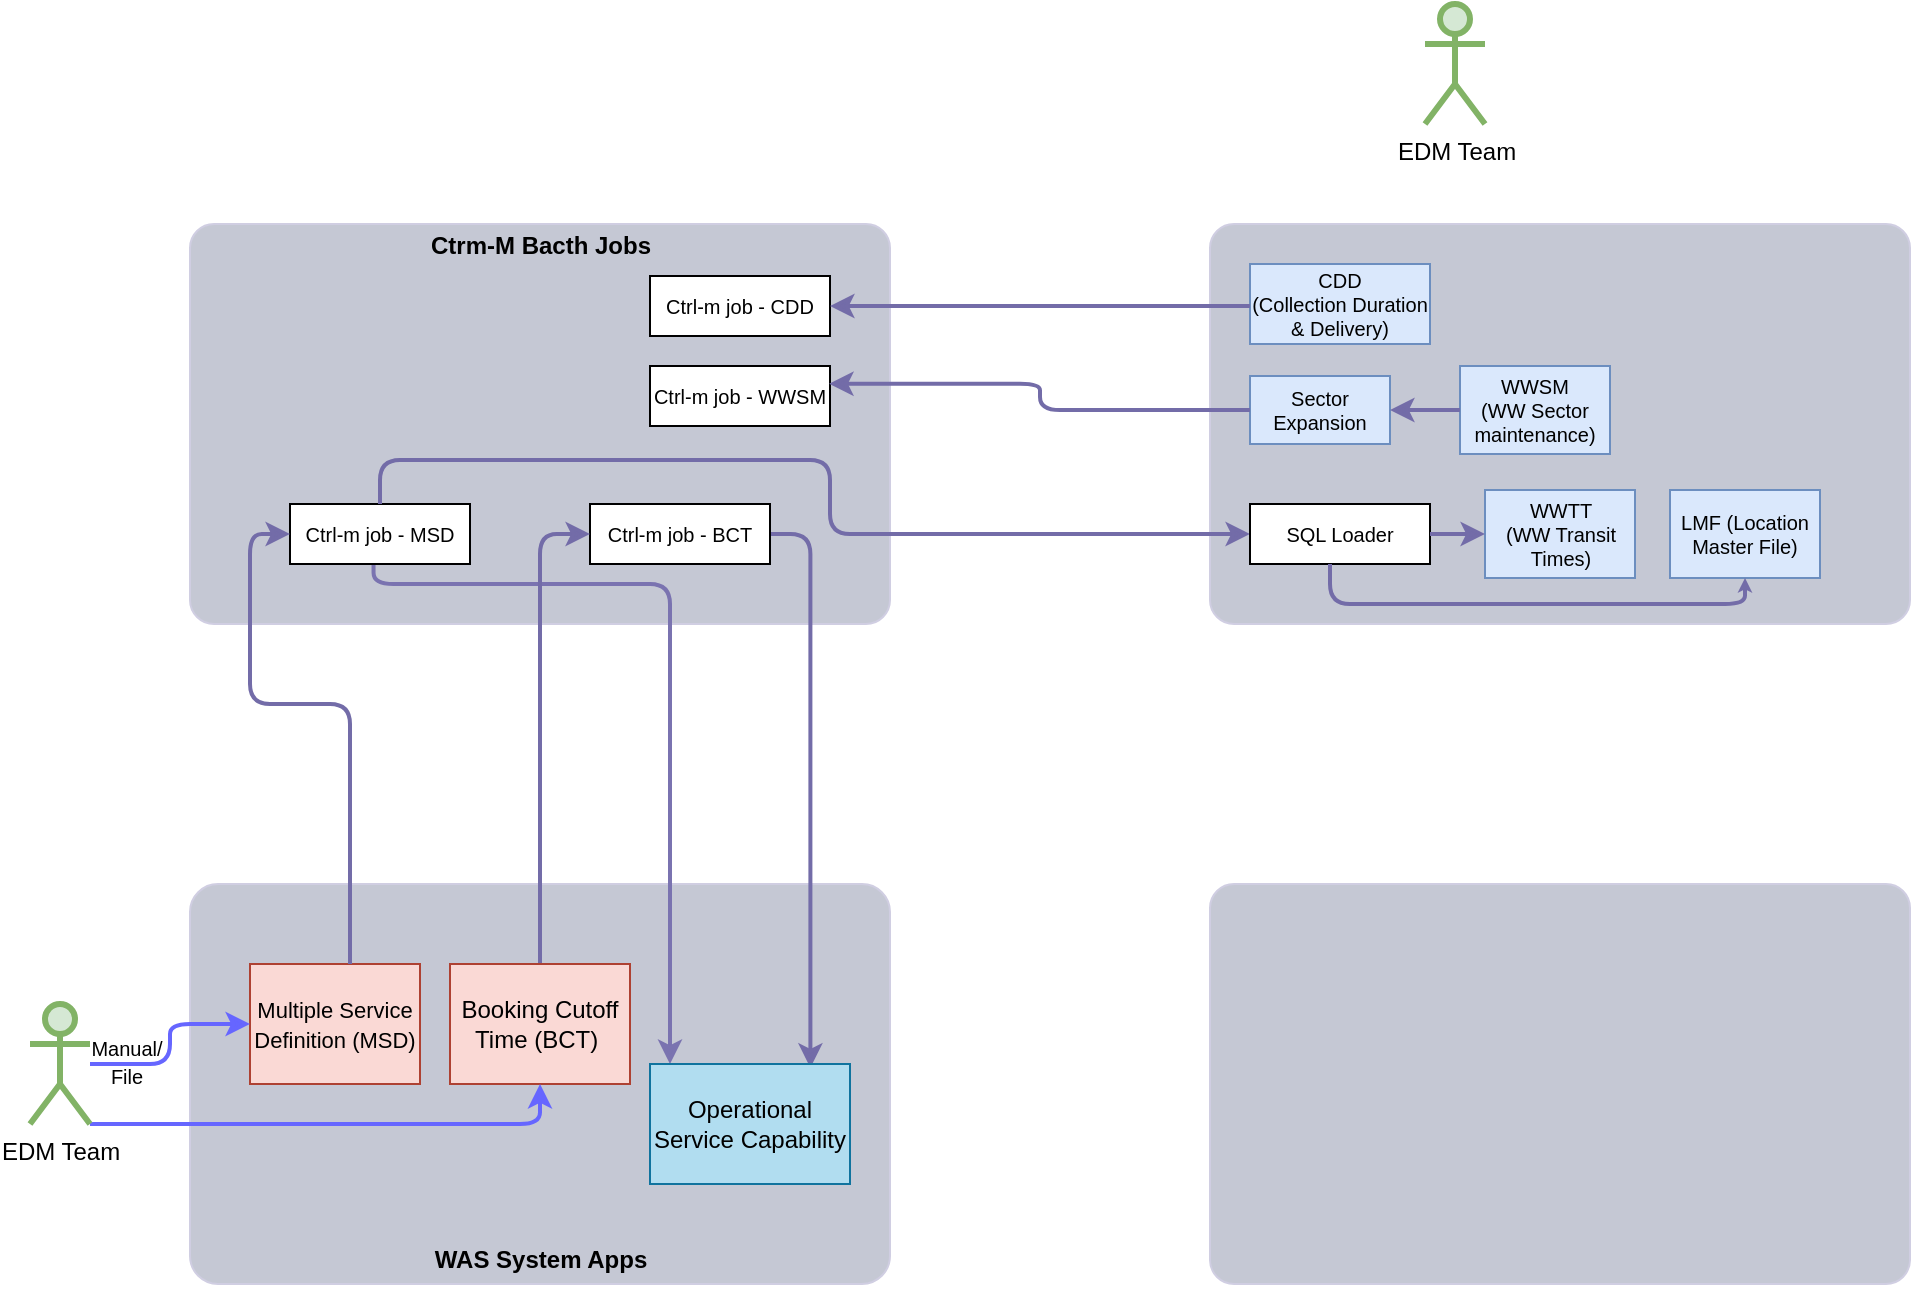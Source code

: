 <mxfile version="21.3.8" type="github">
  <diagram name="Page-1" id="8ngTOurLQr-HlDjsHh3x">
    <mxGraphModel dx="1134" dy="1577" grid="1" gridSize="10" guides="1" tooltips="1" connect="1" arrows="1" fold="1" page="1" pageScale="1" pageWidth="1100" pageHeight="850" math="0" shadow="0">
      <root>
        <mxCell id="0" />
        <mxCell id="1" parent="0" />
        <mxCell id="jGGKa2ZzWb8gB2acPjcM-6" value="" style="rounded=1;whiteSpace=wrap;html=1;labelBackgroundColor=none;fillColor=#C5C8D4;strokeColor=#D0CEE2;fontColor=#1A1A1A;arcSize=6;" parent="1" vertex="1">
          <mxGeometry x="140" y="-710" width="350" height="200" as="geometry" />
        </mxCell>
        <mxCell id="jGGKa2ZzWb8gB2acPjcM-9" value="" style="rounded=1;whiteSpace=wrap;html=1;labelBackgroundColor=none;fillColor=#C5C8D4;strokeColor=#D0CEE2;fontColor=#1A1A1A;arcSize=6;" parent="1" vertex="1">
          <mxGeometry x="650" y="-710" width="350" height="200" as="geometry" />
        </mxCell>
        <mxCell id="jGGKa2ZzWb8gB2acPjcM-10" value="" style="rounded=1;whiteSpace=wrap;html=1;labelBackgroundColor=none;fillColor=#C5C8D4;strokeColor=#D0CEE2;fontColor=#1A1A1A;arcSize=7;" parent="1" vertex="1">
          <mxGeometry x="140" y="-380" width="350" height="200" as="geometry" />
        </mxCell>
        <mxCell id="jGGKa2ZzWb8gB2acPjcM-11" value="" style="rounded=1;whiteSpace=wrap;html=1;labelBackgroundColor=none;fillColor=#C5C8D4;strokeColor=#D0CEE2;fontColor=#1A1A1A;arcSize=6;" parent="1" vertex="1">
          <mxGeometry x="650" y="-380" width="350" height="200" as="geometry" />
        </mxCell>
        <mxCell id="jGGKa2ZzWb8gB2acPjcM-24" value="&lt;font style=&quot;font-size: 10px;&quot;&gt;Ctrl-m job - CDD&lt;/font&gt;" style="rounded=0;whiteSpace=wrap;html=1;" parent="1" vertex="1">
          <mxGeometry x="370" y="-684" width="90" height="30" as="geometry" />
        </mxCell>
        <mxCell id="jGGKa2ZzWb8gB2acPjcM-25" value="&lt;font style=&quot;font-size: 10px;&quot;&gt;Ctrl-m job - WWSM&lt;br&gt;&lt;/font&gt;" style="rounded=0;whiteSpace=wrap;html=1;" parent="1" vertex="1">
          <mxGeometry x="370" y="-639" width="90" height="30" as="geometry" />
        </mxCell>
        <mxCell id="jGGKa2ZzWb8gB2acPjcM-35" style="edgeStyle=orthogonalEdgeStyle;rounded=1;orthogonalLoop=1;jettySize=auto;html=1;entryX=0.802;entryY=0.031;entryDx=0;entryDy=0;entryPerimeter=0;strokeColor=#736CA8;fontColor=#1A1A1A;jumpStyle=arc;strokeWidth=2;exitX=1;exitY=0.5;exitDx=0;exitDy=0;targetPerimeterSpacing=-10;" parent="1" source="jGGKa2ZzWb8gB2acPjcM-26" target="jGGKa2ZzWb8gB2acPjcM-36" edge="1">
          <mxGeometry relative="1" as="geometry" />
        </mxCell>
        <mxCell id="jGGKa2ZzWb8gB2acPjcM-26" value="&lt;font style=&quot;font-size: 10px;&quot;&gt;Ctrl-m job - BCT&lt;/font&gt;" style="rounded=0;whiteSpace=wrap;html=1;" parent="1" vertex="1">
          <mxGeometry x="340" y="-570" width="90" height="30" as="geometry" />
        </mxCell>
        <mxCell id="LQU1aDDO8fh2zxj8B42R-3" style="edgeStyle=orthogonalEdgeStyle;rounded=1;orthogonalLoop=1;jettySize=auto;html=1;strokeColor=#7a73b0;exitX=0.464;exitY=0.965;exitDx=0;exitDy=0;exitPerimeter=0;strokeWidth=2;targetPerimeterSpacing=0;jumpSize=6;" parent="1" source="jGGKa2ZzWb8gB2acPjcM-27" target="jGGKa2ZzWb8gB2acPjcM-36" edge="1">
          <mxGeometry relative="1" as="geometry">
            <Array as="points">
              <mxPoint x="232" y="-530" />
              <mxPoint x="380" y="-530" />
            </Array>
          </mxGeometry>
        </mxCell>
        <mxCell id="jGGKa2ZzWb8gB2acPjcM-27" value="&lt;font style=&quot;font-size: 10px;&quot;&gt;Ctrl-m job - MSD&lt;/font&gt;" style="rounded=0;whiteSpace=wrap;html=1;" parent="1" vertex="1">
          <mxGeometry x="190" y="-570" width="90" height="30" as="geometry" />
        </mxCell>
        <mxCell id="jGGKa2ZzWb8gB2acPjcM-28" value="&lt;font style=&quot;font-size: 11px;&quot;&gt;Multiple Service Definition&amp;nbsp;(MSD)&lt;/font&gt;" style="rounded=0;whiteSpace=wrap;html=1;strokeColor=#ae4132;fillColor=#fad9d5;" parent="1" vertex="1">
          <mxGeometry x="170" y="-340" width="85" height="60" as="geometry" />
        </mxCell>
        <mxCell id="jGGKa2ZzWb8gB2acPjcM-30" style="edgeStyle=orthogonalEdgeStyle;rounded=1;orthogonalLoop=1;jettySize=auto;html=1;strokeColor=#736CA8;fontColor=#1A1A1A;entryX=0;entryY=0.5;entryDx=0;entryDy=0;strokeWidth=2;targetPerimeterSpacing=-10;" parent="1" source="jGGKa2ZzWb8gB2acPjcM-29" target="jGGKa2ZzWb8gB2acPjcM-26" edge="1">
          <mxGeometry relative="1" as="geometry">
            <mxPoint x="390" y="-570" as="targetPoint" />
            <Array as="points">
              <mxPoint x="315" y="-555" />
            </Array>
          </mxGeometry>
        </mxCell>
        <mxCell id="jGGKa2ZzWb8gB2acPjcM-29" value="Booking Cutoff Time (BCT)&amp;nbsp;" style="rounded=0;whiteSpace=wrap;html=1;strokeColor=#ae4132;fillColor=#fad9d5;" parent="1" vertex="1">
          <mxGeometry x="270" y="-340" width="90" height="60" as="geometry" />
        </mxCell>
        <mxCell id="jGGKa2ZzWb8gB2acPjcM-36" value="Operational Service Capability" style="rounded=0;whiteSpace=wrap;html=1;strokeColor=#10739e;fillColor=#b1ddf0;" parent="1" vertex="1">
          <mxGeometry x="370" y="-290" width="100" height="60" as="geometry" />
        </mxCell>
        <mxCell id="LQU1aDDO8fh2zxj8B42R-2" style="edgeStyle=orthogonalEdgeStyle;rounded=1;orthogonalLoop=1;jettySize=auto;html=1;strokeColor=#736CA8;fontColor=#1A1A1A;entryX=0;entryY=0.5;entryDx=0;entryDy=0;strokeWidth=2;targetPerimeterSpacing=-10;" parent="1" target="jGGKa2ZzWb8gB2acPjcM-27" edge="1">
          <mxGeometry relative="1" as="geometry">
            <mxPoint x="247.5" y="-590" as="targetPoint" />
            <Array as="points">
              <mxPoint x="220" y="-340" />
              <mxPoint x="220" y="-470" />
              <mxPoint x="170" y="-470" />
              <mxPoint x="170" y="-585" />
            </Array>
            <mxPoint x="220" y="-340" as="sourcePoint" />
          </mxGeometry>
        </mxCell>
        <mxCell id="LQU1aDDO8fh2zxj8B42R-4" value="&lt;b&gt;WAS System Apps&lt;/b&gt;" style="text;html=1;align=center;verticalAlign=middle;resizable=0;points=[];autosize=1;strokeColor=none;fillColor=none;strokeWidth=2;" parent="1" vertex="1">
          <mxGeometry x="250" y="-207" width="130" height="30" as="geometry" />
        </mxCell>
        <mxCell id="LQU1aDDO8fh2zxj8B42R-9" style="edgeStyle=orthogonalEdgeStyle;rounded=1;orthogonalLoop=1;jettySize=auto;html=1;exitX=1;exitY=1;exitDx=0;exitDy=0;exitPerimeter=0;entryX=0.5;entryY=1;entryDx=0;entryDy=0;strokeWidth=2;strokeColor=#6666FF;" parent="1" source="LQU1aDDO8fh2zxj8B42R-7" target="jGGKa2ZzWb8gB2acPjcM-29" edge="1">
          <mxGeometry relative="1" as="geometry">
            <Array as="points">
              <mxPoint x="315" y="-260" />
            </Array>
          </mxGeometry>
        </mxCell>
        <mxCell id="LQU1aDDO8fh2zxj8B42R-7" value="EDM Team" style="shape=umlActor;verticalLabelPosition=bottom;verticalAlign=top;html=1;outlineConnect=0;fillColor=#d5e8d4;strokeColor=#82b366;strokeWidth=3;" parent="1" vertex="1">
          <mxGeometry x="60" y="-320" width="30" height="60" as="geometry" />
        </mxCell>
        <mxCell id="LQU1aDDO8fh2zxj8B42R-8" style="edgeStyle=orthogonalEdgeStyle;rounded=1;orthogonalLoop=1;jettySize=auto;html=1;strokeWidth=2;strokeColor=#6666FF;" parent="1" source="LQU1aDDO8fh2zxj8B42R-7" target="jGGKa2ZzWb8gB2acPjcM-28" edge="1">
          <mxGeometry relative="1" as="geometry" />
        </mxCell>
        <mxCell id="0LP1xyrmvZHZEuwuBZh2-1" value="&lt;font style=&quot;font-size: 10px;&quot;&gt;Manual/ &lt;br&gt;File&lt;br&gt;&lt;/font&gt;" style="edgeLabel;html=1;align=center;verticalAlign=middle;resizable=0;points=[];labelBackgroundColor=none;" parent="LQU1aDDO8fh2zxj8B42R-8" vertex="1" connectable="0">
          <mxGeometry x="-0.462" relative="1" as="geometry">
            <mxPoint x="-9" y="-1" as="offset" />
          </mxGeometry>
        </mxCell>
        <mxCell id="0LP1xyrmvZHZEuwuBZh2-2" value="&lt;b&gt;Ctrm-M Bacth Jobs&lt;br&gt;&lt;/b&gt;" style="text;html=1;align=center;verticalAlign=middle;resizable=0;points=[];autosize=1;strokeColor=none;fillColor=none;strokeWidth=2;" parent="1" vertex="1">
          <mxGeometry x="250" y="-714" width="130" height="30" as="geometry" />
        </mxCell>
        <mxCell id="0LP1xyrmvZHZEuwuBZh2-3" value="CDD &lt;br&gt;(Collection Duration &amp;amp; Delivery)" style="rounded=0;whiteSpace=wrap;html=1;fillColor=#dae8fc;strokeColor=#6c8ebf;fontSize=10;" parent="1" vertex="1">
          <mxGeometry x="670" y="-690" width="90" height="40" as="geometry" />
        </mxCell>
        <mxCell id="0LP1xyrmvZHZEuwuBZh2-4" value="Sector Expansion" style="rounded=0;whiteSpace=wrap;html=1;fillColor=#dae8fc;strokeColor=#6c8ebf;fontSize=10;" parent="1" vertex="1">
          <mxGeometry x="670" y="-634" width="70" height="34" as="geometry" />
        </mxCell>
        <mxCell id="0LP1xyrmvZHZEuwuBZh2-5" style="edgeStyle=orthogonalEdgeStyle;rounded=1;orthogonalLoop=1;jettySize=auto;html=1;strokeColor=#736CA8;fontColor=#1A1A1A;jumpStyle=arc;strokeWidth=2;entryX=1;entryY=0.5;entryDx=0;entryDy=0;targetPerimeterSpacing=-10;" parent="1" target="jGGKa2ZzWb8gB2acPjcM-24" edge="1">
          <mxGeometry relative="1" as="geometry">
            <mxPoint x="670" y="-669" as="sourcePoint" />
            <mxPoint x="480" y="-407" as="targetPoint" />
            <Array as="points">
              <mxPoint x="650" y="-669" />
              <mxPoint x="650" y="-669" />
            </Array>
          </mxGeometry>
        </mxCell>
        <mxCell id="0LP1xyrmvZHZEuwuBZh2-6" style="edgeStyle=orthogonalEdgeStyle;rounded=1;orthogonalLoop=1;jettySize=auto;html=1;strokeColor=#736CA8;fontColor=#1A1A1A;jumpStyle=arc;strokeWidth=2;exitX=0;exitY=0.5;exitDx=0;exitDy=0;targetPerimeterSpacing=-10;entryX=0.995;entryY=0.296;entryDx=0;entryDy=0;entryPerimeter=0;" parent="1" source="0LP1xyrmvZHZEuwuBZh2-4" target="jGGKa2ZzWb8gB2acPjcM-25" edge="1">
          <mxGeometry relative="1" as="geometry">
            <mxPoint x="760" y="-603.36" as="sourcePoint" />
            <mxPoint x="540" y="-603.36" as="targetPoint" />
            <Array as="points" />
          </mxGeometry>
        </mxCell>
        <mxCell id="0LP1xyrmvZHZEuwuBZh2-7" value="WWSM &lt;br&gt;(WW Sector maintenance)" style="rounded=0;whiteSpace=wrap;html=1;fillColor=#dae8fc;strokeColor=#6c8ebf;fontSize=10;" parent="1" vertex="1">
          <mxGeometry x="775" y="-639" width="75" height="44" as="geometry" />
        </mxCell>
        <mxCell id="0LP1xyrmvZHZEuwuBZh2-8" style="edgeStyle=orthogonalEdgeStyle;rounded=1;orthogonalLoop=1;jettySize=auto;html=1;strokeColor=#736CA8;fontColor=#1A1A1A;jumpStyle=arc;strokeWidth=2;entryX=1;entryY=0.5;entryDx=0;entryDy=0;targetPerimeterSpacing=0;exitX=0;exitY=0.5;exitDx=0;exitDy=0;" parent="1" target="0LP1xyrmvZHZEuwuBZh2-4" edge="1" source="0LP1xyrmvZHZEuwuBZh2-7">
          <mxGeometry relative="1" as="geometry">
            <mxPoint x="775" y="-592" as="sourcePoint" />
            <mxPoint x="690" y="-539.98" as="targetPoint" />
            <Array as="points">
              <mxPoint x="760" y="-617" />
              <mxPoint x="760" y="-617" />
            </Array>
          </mxGeometry>
        </mxCell>
        <mxCell id="FJga1rRV9i0RnFSsBFYW-1" value="WWTT &lt;br&gt;(WW Transit Times)" style="rounded=0;whiteSpace=wrap;html=1;fillColor=#dae8fc;strokeColor=#6c8ebf;fontSize=10;" vertex="1" parent="1">
          <mxGeometry x="787.5" y="-577" width="75" height="44" as="geometry" />
        </mxCell>
        <mxCell id="FJga1rRV9i0RnFSsBFYW-2" style="edgeStyle=orthogonalEdgeStyle;rounded=1;orthogonalLoop=1;jettySize=auto;html=1;strokeColor=#736CA8;fontColor=#1A1A1A;jumpStyle=arc;strokeWidth=2;exitX=0.5;exitY=0;exitDx=0;exitDy=0;targetPerimeterSpacing=-10;entryX=0;entryY=0.5;entryDx=0;entryDy=0;" edge="1" parent="1" source="jGGKa2ZzWb8gB2acPjcM-27" target="FJga1rRV9i0RnFSsBFYW-3">
          <mxGeometry relative="1" as="geometry">
            <mxPoint x="235" y="-572" as="sourcePoint" />
            <mxPoint x="640" y="-550" as="targetPoint" />
            <Array as="points">
              <mxPoint x="235" y="-592" />
              <mxPoint x="460" y="-592" />
              <mxPoint x="460" y="-555" />
            </Array>
          </mxGeometry>
        </mxCell>
        <mxCell id="FJga1rRV9i0RnFSsBFYW-3" value="&lt;font style=&quot;font-size: 10px;&quot;&gt;SQL Loader&lt;br&gt;&lt;/font&gt;" style="rounded=0;whiteSpace=wrap;html=1;" vertex="1" parent="1">
          <mxGeometry x="670" y="-570" width="90" height="30" as="geometry" />
        </mxCell>
        <mxCell id="FJga1rRV9i0RnFSsBFYW-4" value="LMF (Location Master File)" style="rounded=0;whiteSpace=wrap;html=1;fillColor=#dae8fc;strokeColor=#6c8ebf;fontSize=10;" vertex="1" parent="1">
          <mxGeometry x="880" y="-577" width="75" height="44" as="geometry" />
        </mxCell>
        <mxCell id="FJga1rRV9i0RnFSsBFYW-5" style="edgeStyle=orthogonalEdgeStyle;rounded=1;orthogonalLoop=1;jettySize=auto;html=1;strokeColor=#736CA8;fontColor=#1A1A1A;jumpStyle=arc;strokeWidth=2;targetPerimeterSpacing=0;entryX=0.5;entryY=1;entryDx=0;entryDy=0;endSize=1;" edge="1" parent="1" target="FJga1rRV9i0RnFSsBFYW-4">
          <mxGeometry relative="1" as="geometry">
            <mxPoint x="710" y="-540" as="sourcePoint" />
            <mxPoint x="1030" y="-490" as="targetPoint" />
            <Array as="points">
              <mxPoint x="710" y="-520" />
              <mxPoint x="918" y="-520" />
            </Array>
          </mxGeometry>
        </mxCell>
        <mxCell id="FJga1rRV9i0RnFSsBFYW-6" style="edgeStyle=orthogonalEdgeStyle;rounded=1;orthogonalLoop=1;jettySize=auto;html=1;strokeColor=#736CA8;fontColor=#1A1A1A;jumpStyle=arc;strokeWidth=2;entryX=0;entryY=0.5;entryDx=0;entryDy=0;targetPerimeterSpacing=0;exitX=1;exitY=0.5;exitDx=0;exitDy=0;" edge="1" parent="1" source="FJga1rRV9i0RnFSsBFYW-3" target="FJga1rRV9i0RnFSsBFYW-1">
          <mxGeometry relative="1" as="geometry">
            <mxPoint x="785" y="-590" as="sourcePoint" />
            <mxPoint x="750" y="-590" as="targetPoint" />
            <Array as="points" />
          </mxGeometry>
        </mxCell>
        <mxCell id="FJga1rRV9i0RnFSsBFYW-7" value="EDM Team" style="shape=umlActor;verticalLabelPosition=bottom;verticalAlign=top;html=1;outlineConnect=0;fillColor=#d5e8d4;strokeColor=#82b366;strokeWidth=3;" vertex="1" parent="1">
          <mxGeometry x="757.5" y="-820" width="30" height="60" as="geometry" />
        </mxCell>
      </root>
    </mxGraphModel>
  </diagram>
</mxfile>
